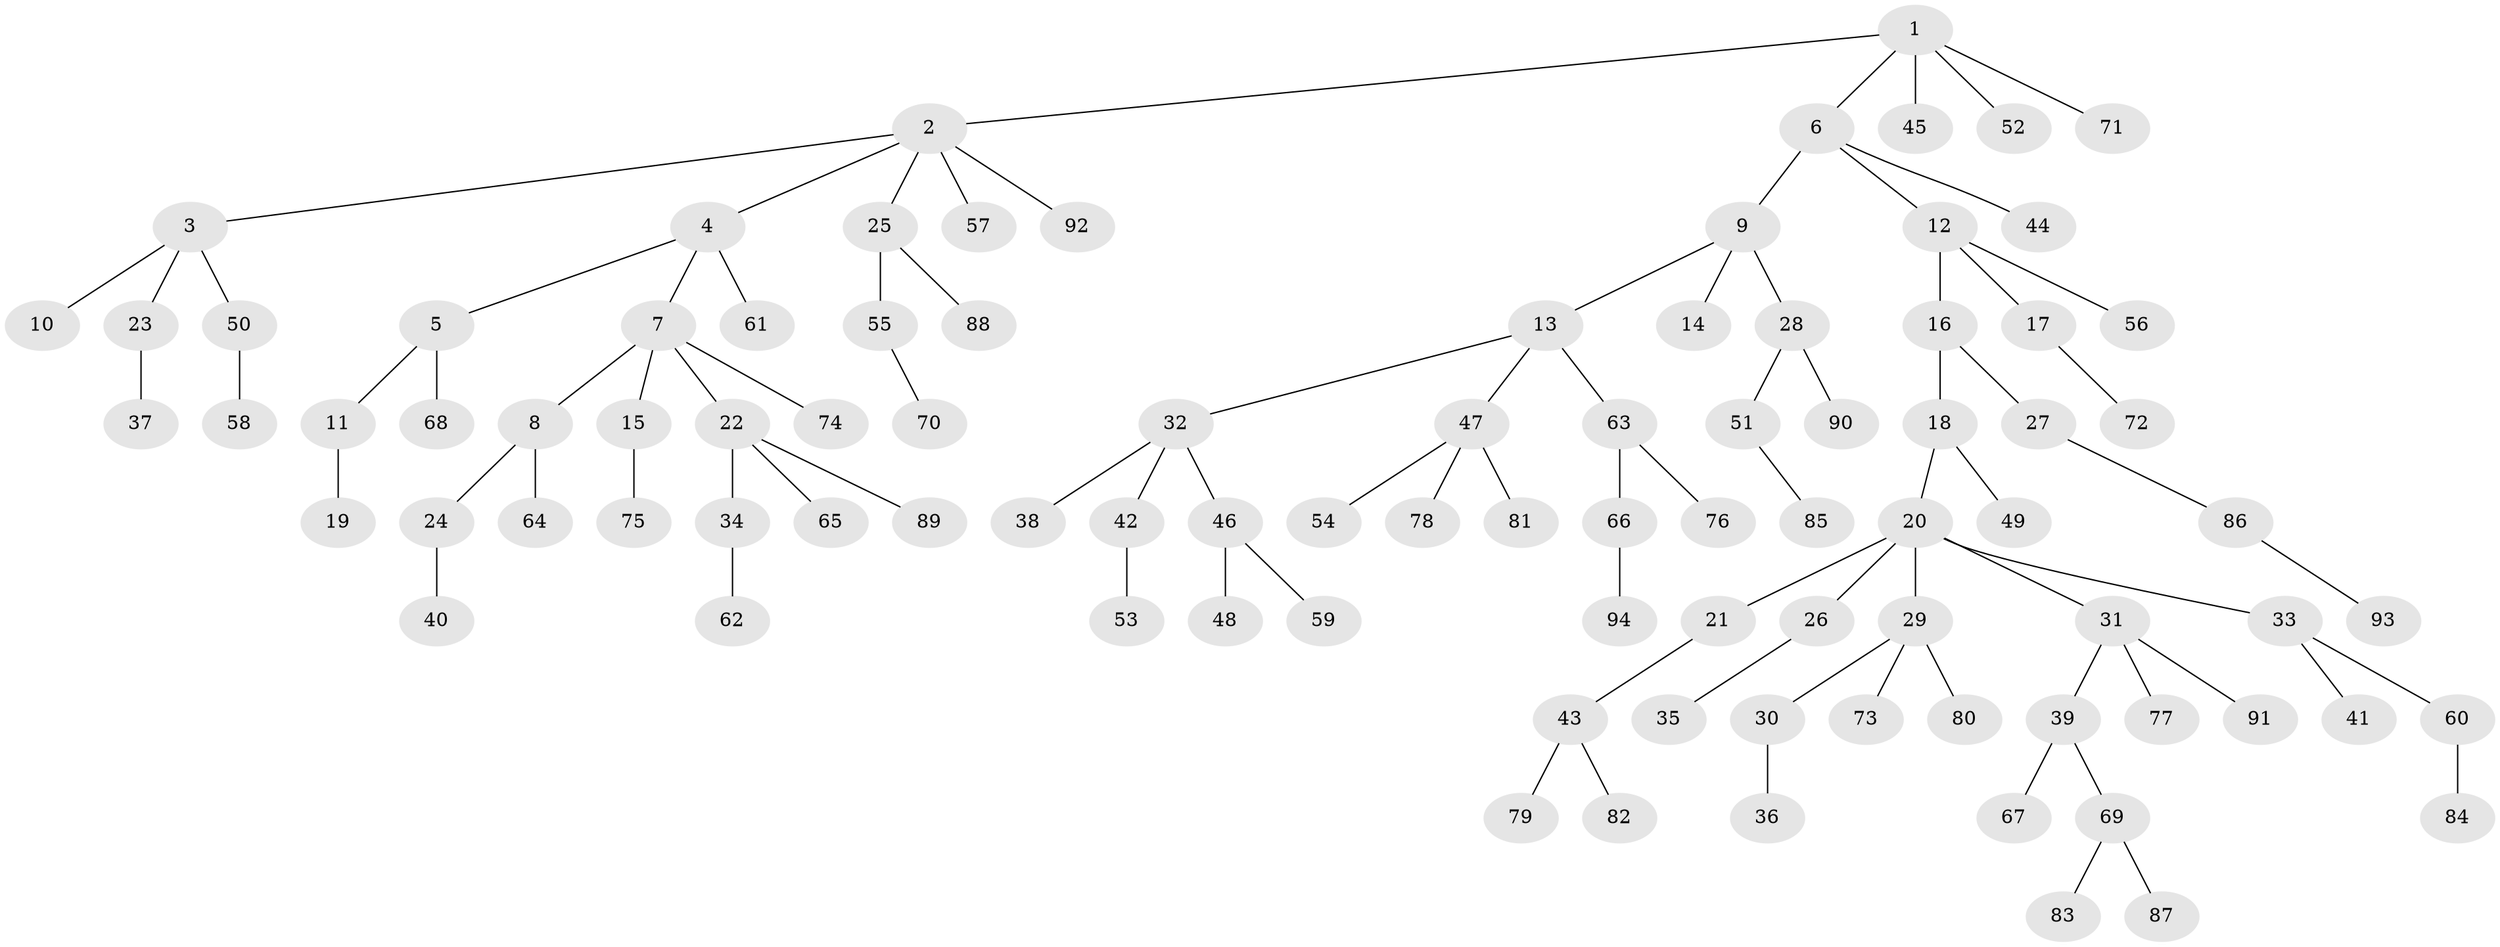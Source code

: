 // Generated by graph-tools (version 1.1) at 2025/11/02/27/25 16:11:29]
// undirected, 94 vertices, 93 edges
graph export_dot {
graph [start="1"]
  node [color=gray90,style=filled];
  1;
  2;
  3;
  4;
  5;
  6;
  7;
  8;
  9;
  10;
  11;
  12;
  13;
  14;
  15;
  16;
  17;
  18;
  19;
  20;
  21;
  22;
  23;
  24;
  25;
  26;
  27;
  28;
  29;
  30;
  31;
  32;
  33;
  34;
  35;
  36;
  37;
  38;
  39;
  40;
  41;
  42;
  43;
  44;
  45;
  46;
  47;
  48;
  49;
  50;
  51;
  52;
  53;
  54;
  55;
  56;
  57;
  58;
  59;
  60;
  61;
  62;
  63;
  64;
  65;
  66;
  67;
  68;
  69;
  70;
  71;
  72;
  73;
  74;
  75;
  76;
  77;
  78;
  79;
  80;
  81;
  82;
  83;
  84;
  85;
  86;
  87;
  88;
  89;
  90;
  91;
  92;
  93;
  94;
  1 -- 2;
  1 -- 6;
  1 -- 45;
  1 -- 52;
  1 -- 71;
  2 -- 3;
  2 -- 4;
  2 -- 25;
  2 -- 57;
  2 -- 92;
  3 -- 10;
  3 -- 23;
  3 -- 50;
  4 -- 5;
  4 -- 7;
  4 -- 61;
  5 -- 11;
  5 -- 68;
  6 -- 9;
  6 -- 12;
  6 -- 44;
  7 -- 8;
  7 -- 15;
  7 -- 22;
  7 -- 74;
  8 -- 24;
  8 -- 64;
  9 -- 13;
  9 -- 14;
  9 -- 28;
  11 -- 19;
  12 -- 16;
  12 -- 17;
  12 -- 56;
  13 -- 32;
  13 -- 47;
  13 -- 63;
  15 -- 75;
  16 -- 18;
  16 -- 27;
  17 -- 72;
  18 -- 20;
  18 -- 49;
  20 -- 21;
  20 -- 26;
  20 -- 29;
  20 -- 31;
  20 -- 33;
  21 -- 43;
  22 -- 34;
  22 -- 65;
  22 -- 89;
  23 -- 37;
  24 -- 40;
  25 -- 55;
  25 -- 88;
  26 -- 35;
  27 -- 86;
  28 -- 51;
  28 -- 90;
  29 -- 30;
  29 -- 73;
  29 -- 80;
  30 -- 36;
  31 -- 39;
  31 -- 77;
  31 -- 91;
  32 -- 38;
  32 -- 42;
  32 -- 46;
  33 -- 41;
  33 -- 60;
  34 -- 62;
  39 -- 67;
  39 -- 69;
  42 -- 53;
  43 -- 79;
  43 -- 82;
  46 -- 48;
  46 -- 59;
  47 -- 54;
  47 -- 78;
  47 -- 81;
  50 -- 58;
  51 -- 85;
  55 -- 70;
  60 -- 84;
  63 -- 66;
  63 -- 76;
  66 -- 94;
  69 -- 83;
  69 -- 87;
  86 -- 93;
}
